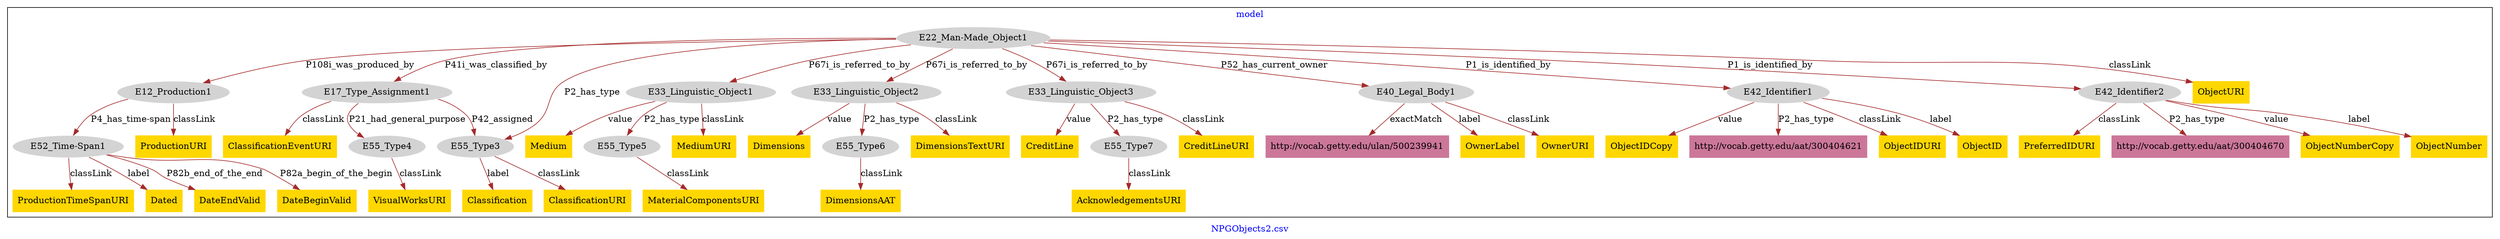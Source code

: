 digraph n0 {
fontcolor="blue"
remincross="true"
label="NPGObjects2.csv"
subgraph cluster {
label="model"
n2[style="filled",color="white",fillcolor="lightgray",label="E12_Production1"];
n3[style="filled",color="white",fillcolor="lightgray",label="E52_Time-Span1"];
n4[style="filled",color="white",fillcolor="lightgray",label="E17_Type_Assignment1"];
n5[style="filled",color="white",fillcolor="lightgray",label="E55_Type3"];
n6[style="filled",color="white",fillcolor="lightgray",label="E55_Type4"];
n7[style="filled",color="white",fillcolor="lightgray",label="E22_Man-Made_Object1"];
n8[style="filled",color="white",fillcolor="lightgray",label="E33_Linguistic_Object1"];
n9[style="filled",color="white",fillcolor="lightgray",label="E33_Linguistic_Object2"];
n10[style="filled",color="white",fillcolor="lightgray",label="E33_Linguistic_Object3"];
n11[style="filled",color="white",fillcolor="lightgray",label="E40_Legal_Body1"];
n12[style="filled",color="white",fillcolor="lightgray",label="E42_Identifier1"];
n13[style="filled",color="white",fillcolor="lightgray",label="E42_Identifier2"];
n14[style="filled",color="white",fillcolor="lightgray",label="E55_Type5"];
n15[style="filled",color="white",fillcolor="lightgray",label="E55_Type6"];
n16[style="filled",color="white",fillcolor="lightgray",label="E55_Type7"];
n17[shape="plaintext",style="filled",fillcolor="gold",label="DateEndValid"];
n18[shape="plaintext",style="filled",fillcolor="gold",label="DimensionsAAT"];
n19[shape="plaintext",style="filled",fillcolor="gold",label="CreditLineURI"];
n20[shape="plaintext",style="filled",fillcolor="gold",label="ObjectNumberCopy"];
n21[shape="plaintext",style="filled",fillcolor="gold",label="MediumURI"];
n22[shape="plaintext",style="filled",fillcolor="gold",label="OwnerLabel"];
n23[shape="plaintext",style="filled",fillcolor="gold",label="ClassificationEventURI"];
n24[shape="plaintext",style="filled",fillcolor="gold",label="OwnerURI"];
n25[shape="plaintext",style="filled",fillcolor="gold",label="ObjectIDURI"];
n26[shape="plaintext",style="filled",fillcolor="gold",label="DimensionsTextURI"];
n27[shape="plaintext",style="filled",fillcolor="gold",label="MaterialComponentsURI"];
n28[shape="plaintext",style="filled",fillcolor="gold",label="AcknowledgementsURI"];
n29[shape="plaintext",style="filled",fillcolor="gold",label="ObjectID"];
n30[shape="plaintext",style="filled",fillcolor="gold",label="ObjectNumber"];
n31[shape="plaintext",style="filled",fillcolor="gold",label="Classification"];
n32[shape="plaintext",style="filled",fillcolor="gold",label="Medium"];
n33[shape="plaintext",style="filled",fillcolor="gold",label="ClassificationURI"];
n34[shape="plaintext",style="filled",fillcolor="gold",label="CreditLine"];
n35[shape="plaintext",style="filled",fillcolor="gold",label="DateBeginValid"];
n36[shape="plaintext",style="filled",fillcolor="gold",label="Dimensions"];
n37[shape="plaintext",style="filled",fillcolor="gold",label="ProductionTimeSpanURI"];
n38[shape="plaintext",style="filled",fillcolor="gold",label="ProductionURI"];
n39[shape="plaintext",style="filled",fillcolor="gold",label="PreferredIDURI"];
n40[shape="plaintext",style="filled",fillcolor="gold",label="VisualWorksURI"];
n41[shape="plaintext",style="filled",fillcolor="gold",label="Dated"];
n42[shape="plaintext",style="filled",fillcolor="gold",label="ObjectIDCopy"];
n43[shape="plaintext",style="filled",fillcolor="gold",label="ObjectURI"];
n44[shape="plaintext",style="filled",fillcolor="#CC7799",label="http://vocab.getty.edu/ulan/500239941"];
n45[shape="plaintext",style="filled",fillcolor="#CC7799",label="http://vocab.getty.edu/aat/300404621"];
n46[shape="plaintext",style="filled",fillcolor="#CC7799",label="http://vocab.getty.edu/aat/300404670"];
}
n2 -> n3[color="brown",fontcolor="black",label="P4_has_time-span"]
n4 -> n5[color="brown",fontcolor="black",label="P42_assigned"]
n4 -> n6[color="brown",fontcolor="black",label="P21_had_general_purpose"]
n7 -> n2[color="brown",fontcolor="black",label="P108i_was_produced_by"]
n7 -> n4[color="brown",fontcolor="black",label="P41i_was_classified_by"]
n7 -> n8[color="brown",fontcolor="black",label="P67i_is_referred_to_by"]
n7 -> n9[color="brown",fontcolor="black",label="P67i_is_referred_to_by"]
n7 -> n10[color="brown",fontcolor="black",label="P67i_is_referred_to_by"]
n7 -> n11[color="brown",fontcolor="black",label="P52_has_current_owner"]
n7 -> n12[color="brown",fontcolor="black",label="P1_is_identified_by"]
n7 -> n13[color="brown",fontcolor="black",label="P1_is_identified_by"]
n8 -> n14[color="brown",fontcolor="black",label="P2_has_type"]
n9 -> n15[color="brown",fontcolor="black",label="P2_has_type"]
n10 -> n16[color="brown",fontcolor="black",label="P2_has_type"]
n3 -> n17[color="brown",fontcolor="black",label="P82b_end_of_the_end"]
n15 -> n18[color="brown",fontcolor="black",label="classLink"]
n10 -> n19[color="brown",fontcolor="black",label="classLink"]
n13 -> n20[color="brown",fontcolor="black",label="value"]
n8 -> n21[color="brown",fontcolor="black",label="classLink"]
n11 -> n22[color="brown",fontcolor="black",label="label"]
n4 -> n23[color="brown",fontcolor="black",label="classLink"]
n11 -> n24[color="brown",fontcolor="black",label="classLink"]
n12 -> n25[color="brown",fontcolor="black",label="classLink"]
n9 -> n26[color="brown",fontcolor="black",label="classLink"]
n14 -> n27[color="brown",fontcolor="black",label="classLink"]
n16 -> n28[color="brown",fontcolor="black",label="classLink"]
n12 -> n29[color="brown",fontcolor="black",label="label"]
n13 -> n30[color="brown",fontcolor="black",label="label"]
n5 -> n31[color="brown",fontcolor="black",label="label"]
n8 -> n32[color="brown",fontcolor="black",label="value"]
n5 -> n33[color="brown",fontcolor="black",label="classLink"]
n10 -> n34[color="brown",fontcolor="black",label="value"]
n3 -> n35[color="brown",fontcolor="black",label="P82a_begin_of_the_begin"]
n9 -> n36[color="brown",fontcolor="black",label="value"]
n3 -> n37[color="brown",fontcolor="black",label="classLink"]
n2 -> n38[color="brown",fontcolor="black",label="classLink"]
n13 -> n39[color="brown",fontcolor="black",label="classLink"]
n6 -> n40[color="brown",fontcolor="black",label="classLink"]
n3 -> n41[color="brown",fontcolor="black",label="label"]
n12 -> n42[color="brown",fontcolor="black",label="value"]
n7 -> n43[color="brown",fontcolor="black",label="classLink"]
n11 -> n44[color="brown",fontcolor="black",label="exactMatch"]
n7 -> n5[color="brown",fontcolor="black",label="P2_has_type"]
n12 -> n45[color="brown",fontcolor="black",label="P2_has_type"]
n13 -> n46[color="brown",fontcolor="black",label="P2_has_type"]
}
